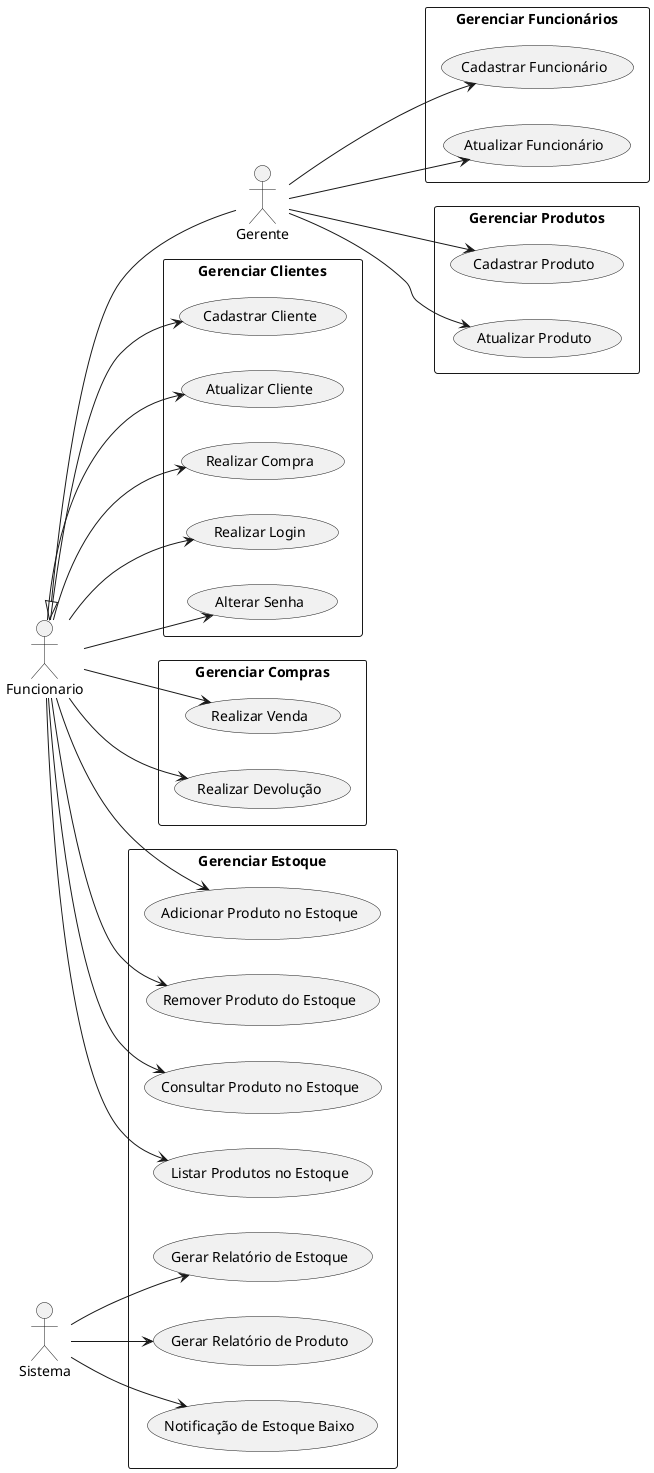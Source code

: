 @startuml farmacia_use_case

left to right direction

actor Funcionario as f
actor Sistema as s
actor Gerente as g

rectangle "Gerenciar Clientes" {
  f --> (Cadastrar Cliente)
  f --> (Atualizar Cliente)
  f --> (Realizar Compra)
  f --> (Realizar Login)
  f --> (Alterar Senha)
}

rectangle "Gerenciar Funcionários" {
  g --> (Cadastrar Funcionário)
  g --> (Atualizar Funcionário)
}

rectangle "Gerenciar Compras" {
  f --> (Realizar Venda)
  f --> (Realizar Devolução)
}

rectangle "Gerenciar Estoque" {
  f --> (Adicionar Produto no Estoque)
  f --> (Remover Produto do Estoque)
  f --> (Consultar Produto no Estoque)
  f --> (Listar Produtos no Estoque)
  s --> (Gerar Relatório de Estoque)
  s --> (Gerar Relatório de Produto)
  s --> (Notificação de Estoque Baixo)
}

rectangle "Gerenciar Produtos" {
  g --> (Cadastrar Produto)
  g --> (Atualizar Produto)
}

f <|-- g

@enduml
